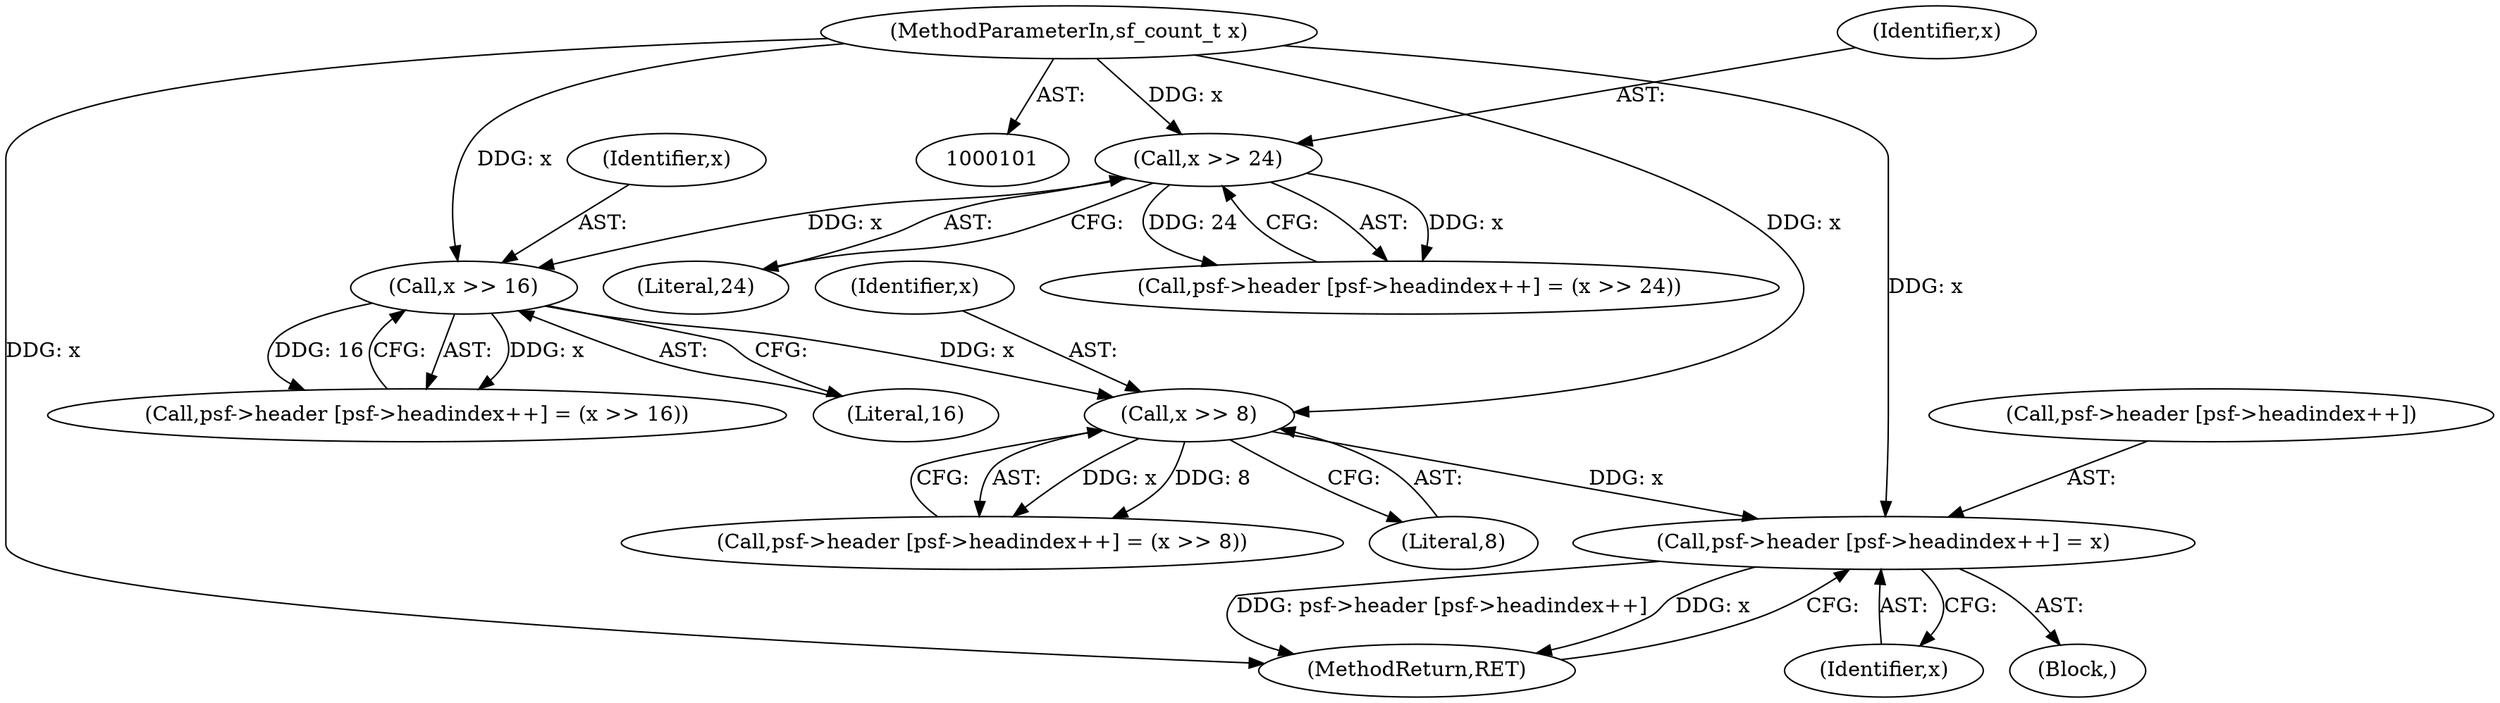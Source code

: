 digraph "1_libsndfile_708e996c87c5fae77b104ccfeb8f6db784c32074_1@array" {
"1000193" [label="(Call,psf->header [psf->headindex++] = x)"];
"1000190" [label="(Call,x >> 8)"];
"1000178" [label="(Call,x >> 16)"];
"1000166" [label="(Call,x >> 24)"];
"1000103" [label="(MethodParameterIn,sf_count_t x)"];
"1000193" [label="(Call,psf->header [psf->headindex++] = x)"];
"1000190" [label="(Call,x >> 8)"];
"1000203" [label="(MethodReturn,RET)"];
"1000166" [label="(Call,x >> 24)"];
"1000178" [label="(Call,x >> 16)"];
"1000167" [label="(Identifier,x)"];
"1000194" [label="(Call,psf->header [psf->headindex++])"];
"1000103" [label="(MethodParameterIn,sf_count_t x)"];
"1000180" [label="(Literal,16)"];
"1000157" [label="(Call,psf->header [psf->headindex++] = (x >> 24))"];
"1000191" [label="(Identifier,x)"];
"1000181" [label="(Call,psf->header [psf->headindex++] = (x >> 8))"];
"1000168" [label="(Literal,24)"];
"1000202" [label="(Identifier,x)"];
"1000179" [label="(Identifier,x)"];
"1000169" [label="(Call,psf->header [psf->headindex++] = (x >> 16))"];
"1000116" [label="(Block,)"];
"1000192" [label="(Literal,8)"];
"1000193" -> "1000116"  [label="AST: "];
"1000193" -> "1000202"  [label="CFG: "];
"1000194" -> "1000193"  [label="AST: "];
"1000202" -> "1000193"  [label="AST: "];
"1000203" -> "1000193"  [label="CFG: "];
"1000193" -> "1000203"  [label="DDG: psf->header [psf->headindex++]"];
"1000193" -> "1000203"  [label="DDG: x"];
"1000190" -> "1000193"  [label="DDG: x"];
"1000103" -> "1000193"  [label="DDG: x"];
"1000190" -> "1000181"  [label="AST: "];
"1000190" -> "1000192"  [label="CFG: "];
"1000191" -> "1000190"  [label="AST: "];
"1000192" -> "1000190"  [label="AST: "];
"1000181" -> "1000190"  [label="CFG: "];
"1000190" -> "1000181"  [label="DDG: x"];
"1000190" -> "1000181"  [label="DDG: 8"];
"1000178" -> "1000190"  [label="DDG: x"];
"1000103" -> "1000190"  [label="DDG: x"];
"1000178" -> "1000169"  [label="AST: "];
"1000178" -> "1000180"  [label="CFG: "];
"1000179" -> "1000178"  [label="AST: "];
"1000180" -> "1000178"  [label="AST: "];
"1000169" -> "1000178"  [label="CFG: "];
"1000178" -> "1000169"  [label="DDG: x"];
"1000178" -> "1000169"  [label="DDG: 16"];
"1000166" -> "1000178"  [label="DDG: x"];
"1000103" -> "1000178"  [label="DDG: x"];
"1000166" -> "1000157"  [label="AST: "];
"1000166" -> "1000168"  [label="CFG: "];
"1000167" -> "1000166"  [label="AST: "];
"1000168" -> "1000166"  [label="AST: "];
"1000157" -> "1000166"  [label="CFG: "];
"1000166" -> "1000157"  [label="DDG: x"];
"1000166" -> "1000157"  [label="DDG: 24"];
"1000103" -> "1000166"  [label="DDG: x"];
"1000103" -> "1000101"  [label="AST: "];
"1000103" -> "1000203"  [label="DDG: x"];
}

